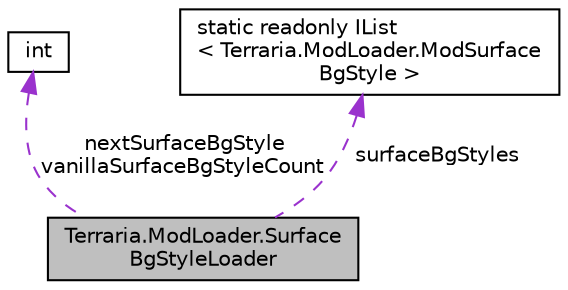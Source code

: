 digraph "Terraria.ModLoader.SurfaceBgStyleLoader"
{
 // LATEX_PDF_SIZE
  edge [fontname="Helvetica",fontsize="10",labelfontname="Helvetica",labelfontsize="10"];
  node [fontname="Helvetica",fontsize="10",shape=record];
  Node1 [label="Terraria.ModLoader.Surface\lBgStyleLoader",height=0.2,width=0.4,color="black", fillcolor="grey75", style="filled", fontcolor="black",tooltip=" "];
  Node2 -> Node1 [dir="back",color="darkorchid3",fontsize="10",style="dashed",label=" nextSurfaceBgStyle\nvanillaSurfaceBgStyleCount" ,fontname="Helvetica"];
  Node2 [label="int",height=0.2,width=0.4,color="black", fillcolor="white", style="filled",tooltip=" "];
  Node3 -> Node1 [dir="back",color="darkorchid3",fontsize="10",style="dashed",label=" surfaceBgStyles" ,fontname="Helvetica"];
  Node3 [label="static readonly IList\l\< Terraria.ModLoader.ModSurface\lBgStyle \>",height=0.2,width=0.4,color="black", fillcolor="white", style="filled",tooltip=" "];
}
